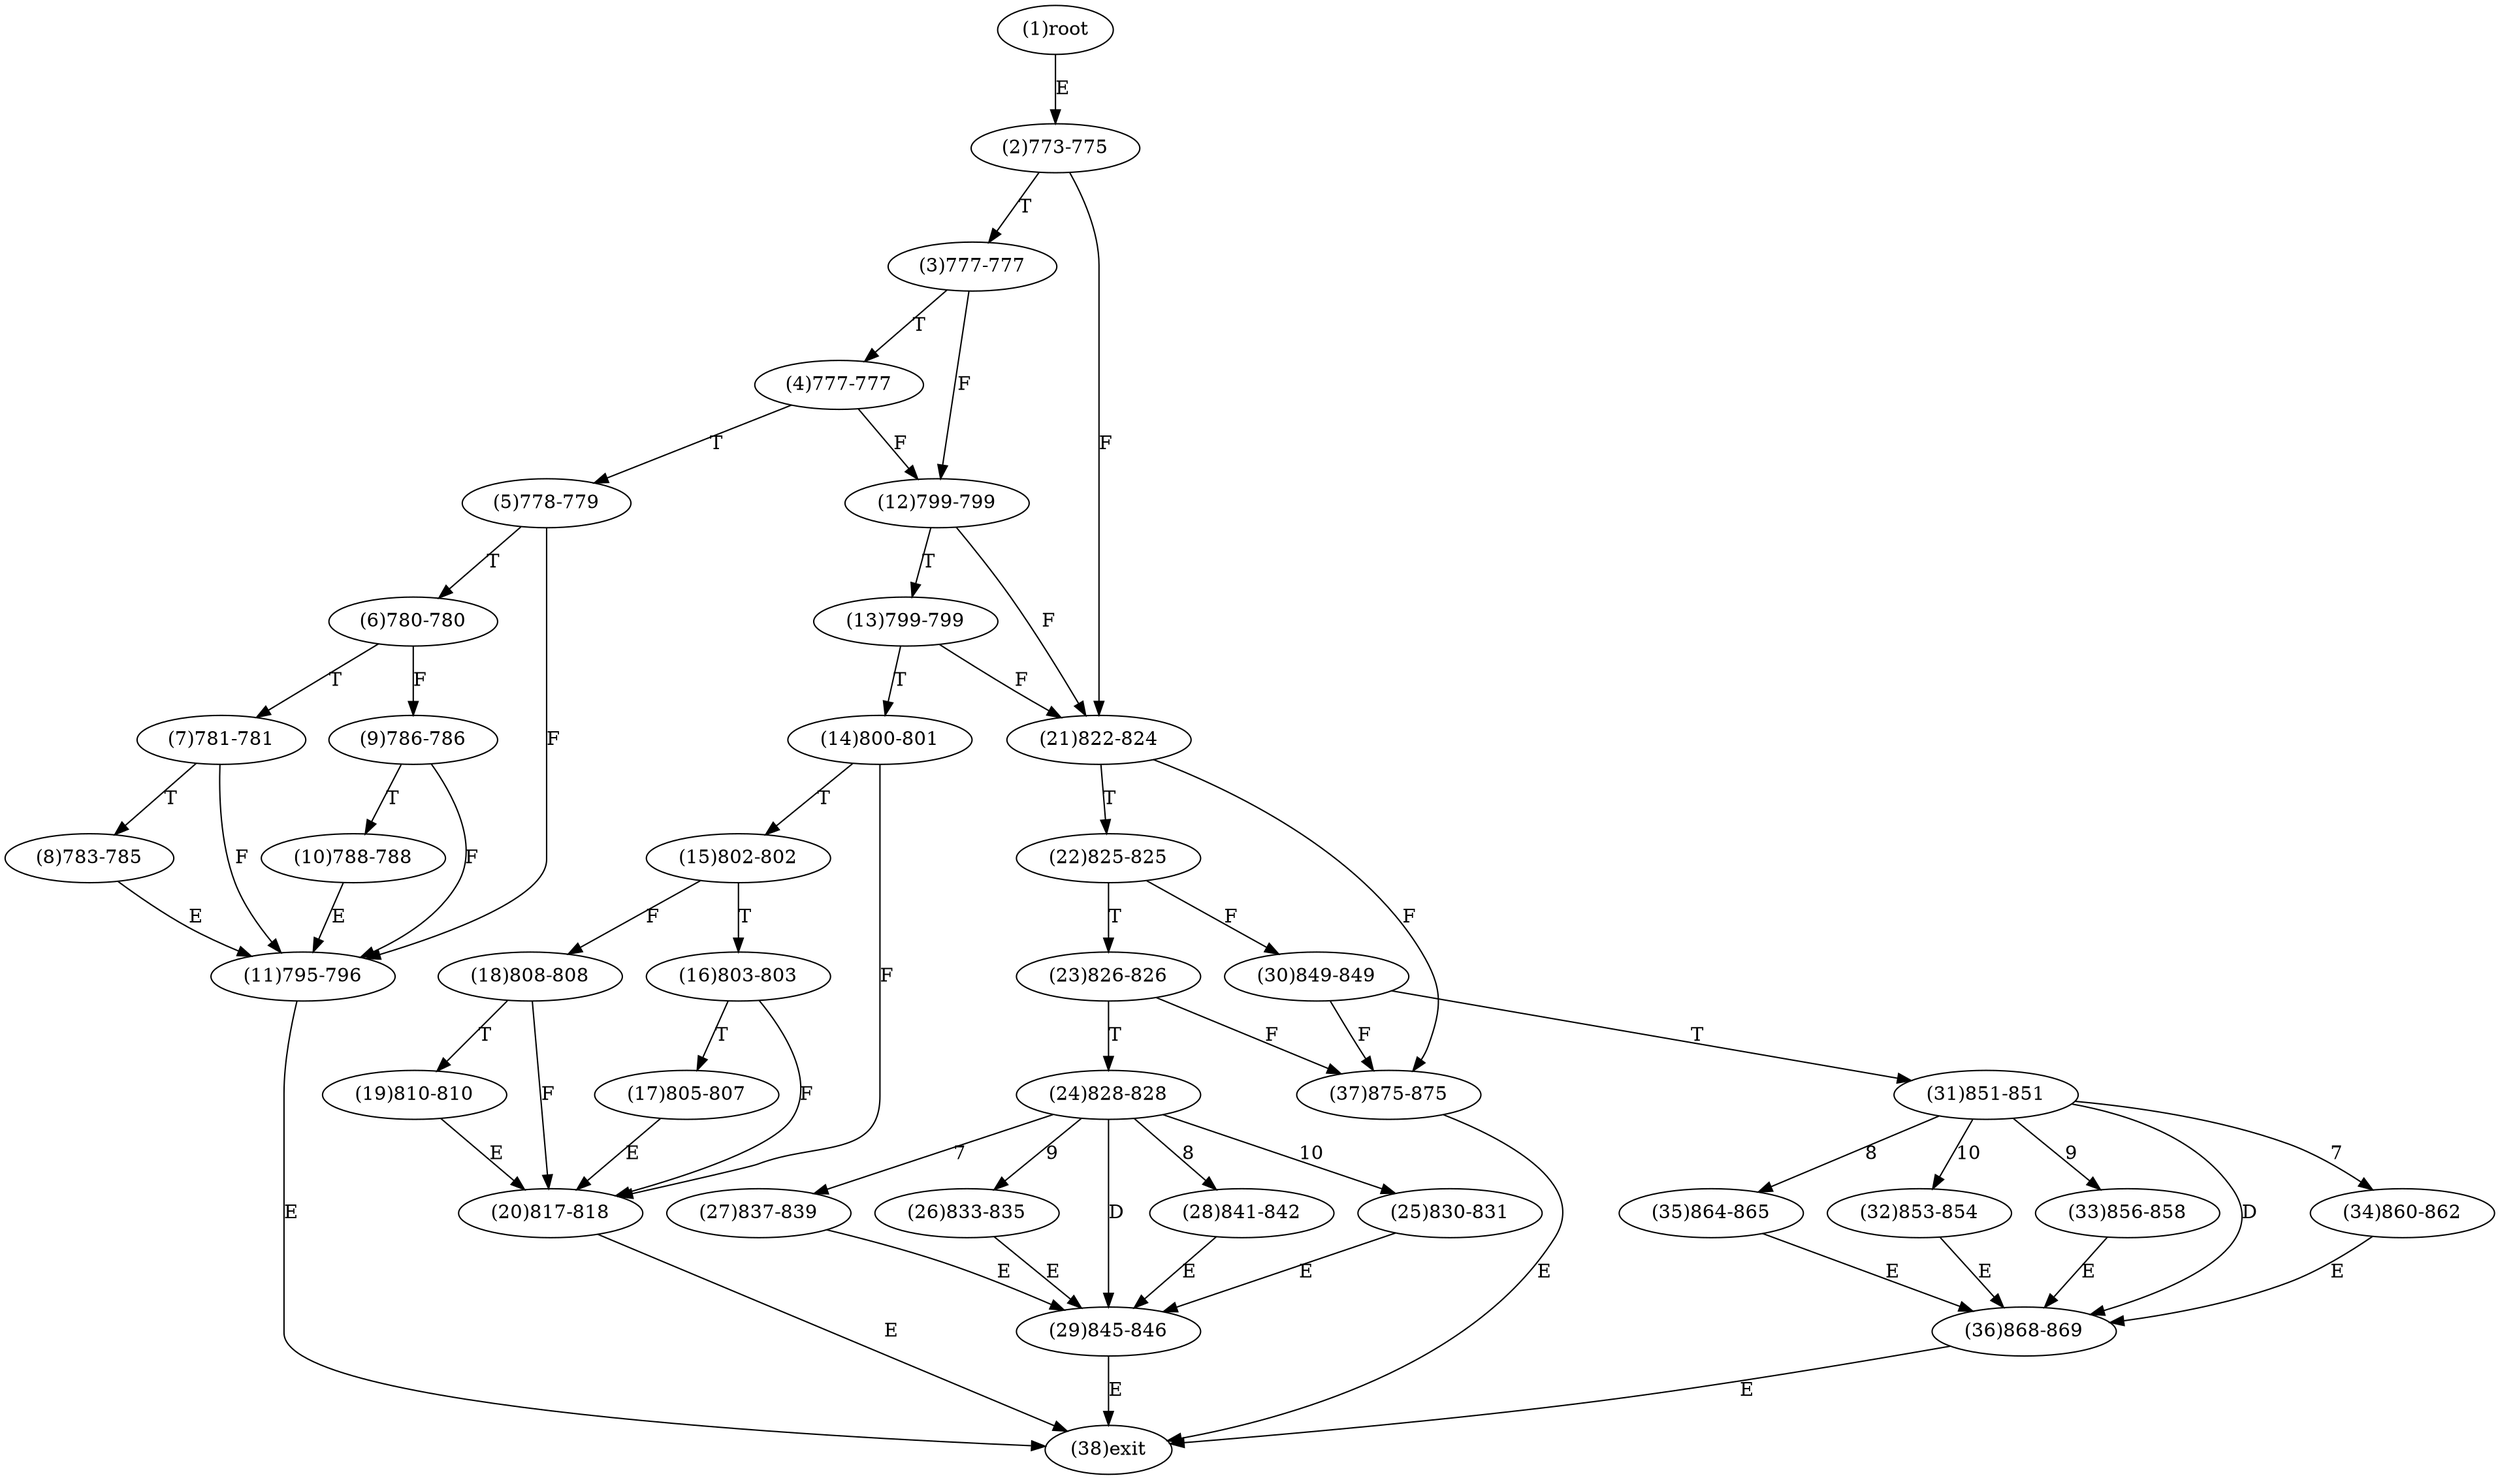 digraph "" { 
1[ label="(1)root"];
2[ label="(2)773-775"];
3[ label="(3)777-777"];
4[ label="(4)777-777"];
5[ label="(5)778-779"];
6[ label="(6)780-780"];
7[ label="(7)781-781"];
8[ label="(8)783-785"];
9[ label="(9)786-786"];
10[ label="(10)788-788"];
11[ label="(11)795-796"];
12[ label="(12)799-799"];
13[ label="(13)799-799"];
14[ label="(14)800-801"];
15[ label="(15)802-802"];
17[ label="(17)805-807"];
16[ label="(16)803-803"];
19[ label="(19)810-810"];
18[ label="(18)808-808"];
21[ label="(21)822-824"];
20[ label="(20)817-818"];
23[ label="(23)826-826"];
22[ label="(22)825-825"];
25[ label="(25)830-831"];
24[ label="(24)828-828"];
27[ label="(27)837-839"];
26[ label="(26)833-835"];
29[ label="(29)845-846"];
28[ label="(28)841-842"];
31[ label="(31)851-851"];
30[ label="(30)849-849"];
34[ label="(34)860-862"];
35[ label="(35)864-865"];
32[ label="(32)853-854"];
33[ label="(33)856-858"];
38[ label="(38)exit"];
36[ label="(36)868-869"];
37[ label="(37)875-875"];
1->2[ label="E"];
2->21[ label="F"];
2->3[ label="T"];
3->12[ label="F"];
3->4[ label="T"];
4->12[ label="F"];
4->5[ label="T"];
5->11[ label="F"];
5->6[ label="T"];
6->9[ label="F"];
6->7[ label="T"];
7->11[ label="F"];
7->8[ label="T"];
8->11[ label="E"];
9->11[ label="F"];
9->10[ label="T"];
10->11[ label="E"];
11->38[ label="E"];
12->21[ label="F"];
12->13[ label="T"];
13->21[ label="F"];
13->14[ label="T"];
14->20[ label="F"];
14->15[ label="T"];
15->18[ label="F"];
15->16[ label="T"];
16->20[ label="F"];
16->17[ label="T"];
17->20[ label="E"];
18->20[ label="F"];
18->19[ label="T"];
19->20[ label="E"];
20->38[ label="E"];
21->37[ label="F"];
21->22[ label="T"];
22->30[ label="F"];
22->23[ label="T"];
23->37[ label="F"];
23->24[ label="T"];
24->27[ label="7"];
24->28[ label="8"];
24->26[ label="9"];
24->25[ label="10"];
24->29[ label="D"];
25->29[ label="E"];
26->29[ label="E"];
27->29[ label="E"];
28->29[ label="E"];
29->38[ label="E"];
30->37[ label="F"];
30->31[ label="T"];
31->34[ label="7"];
31->35[ label="8"];
31->33[ label="9"];
31->32[ label="10"];
31->36[ label="D"];
32->36[ label="E"];
33->36[ label="E"];
34->36[ label="E"];
35->36[ label="E"];
36->38[ label="E"];
37->38[ label="E"];
}